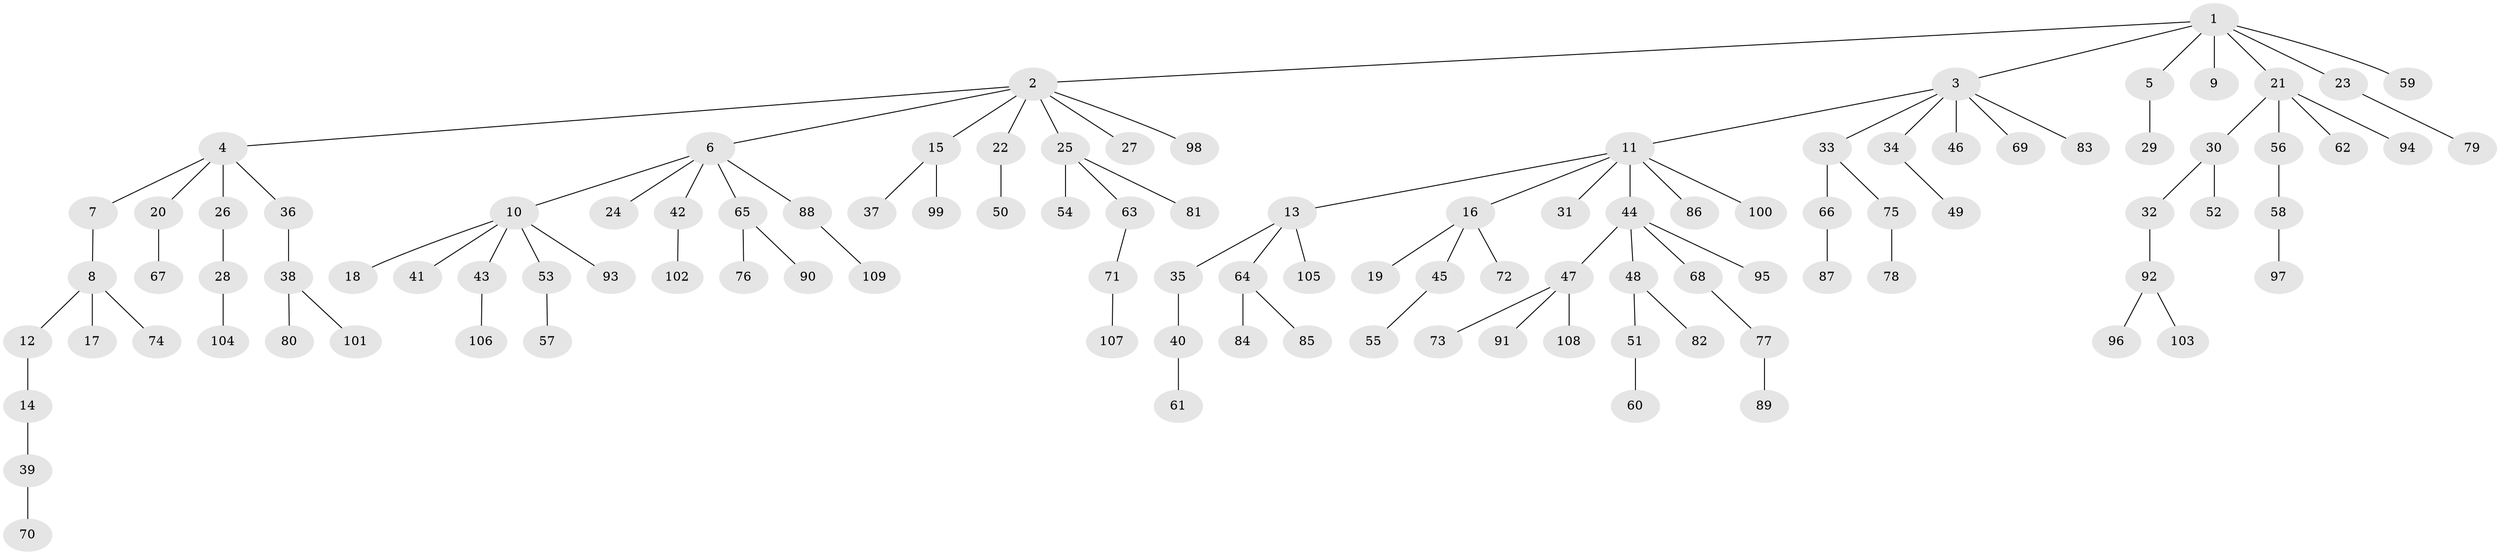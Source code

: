 // Generated by graph-tools (version 1.1) at 2025/50/03/09/25 03:50:24]
// undirected, 109 vertices, 108 edges
graph export_dot {
graph [start="1"]
  node [color=gray90,style=filled];
  1;
  2;
  3;
  4;
  5;
  6;
  7;
  8;
  9;
  10;
  11;
  12;
  13;
  14;
  15;
  16;
  17;
  18;
  19;
  20;
  21;
  22;
  23;
  24;
  25;
  26;
  27;
  28;
  29;
  30;
  31;
  32;
  33;
  34;
  35;
  36;
  37;
  38;
  39;
  40;
  41;
  42;
  43;
  44;
  45;
  46;
  47;
  48;
  49;
  50;
  51;
  52;
  53;
  54;
  55;
  56;
  57;
  58;
  59;
  60;
  61;
  62;
  63;
  64;
  65;
  66;
  67;
  68;
  69;
  70;
  71;
  72;
  73;
  74;
  75;
  76;
  77;
  78;
  79;
  80;
  81;
  82;
  83;
  84;
  85;
  86;
  87;
  88;
  89;
  90;
  91;
  92;
  93;
  94;
  95;
  96;
  97;
  98;
  99;
  100;
  101;
  102;
  103;
  104;
  105;
  106;
  107;
  108;
  109;
  1 -- 2;
  1 -- 3;
  1 -- 5;
  1 -- 9;
  1 -- 21;
  1 -- 23;
  1 -- 59;
  2 -- 4;
  2 -- 6;
  2 -- 15;
  2 -- 22;
  2 -- 25;
  2 -- 27;
  2 -- 98;
  3 -- 11;
  3 -- 33;
  3 -- 34;
  3 -- 46;
  3 -- 69;
  3 -- 83;
  4 -- 7;
  4 -- 20;
  4 -- 26;
  4 -- 36;
  5 -- 29;
  6 -- 10;
  6 -- 24;
  6 -- 42;
  6 -- 65;
  6 -- 88;
  7 -- 8;
  8 -- 12;
  8 -- 17;
  8 -- 74;
  10 -- 18;
  10 -- 41;
  10 -- 43;
  10 -- 53;
  10 -- 93;
  11 -- 13;
  11 -- 16;
  11 -- 31;
  11 -- 44;
  11 -- 86;
  11 -- 100;
  12 -- 14;
  13 -- 35;
  13 -- 64;
  13 -- 105;
  14 -- 39;
  15 -- 37;
  15 -- 99;
  16 -- 19;
  16 -- 45;
  16 -- 72;
  20 -- 67;
  21 -- 30;
  21 -- 56;
  21 -- 62;
  21 -- 94;
  22 -- 50;
  23 -- 79;
  25 -- 54;
  25 -- 63;
  25 -- 81;
  26 -- 28;
  28 -- 104;
  30 -- 32;
  30 -- 52;
  32 -- 92;
  33 -- 66;
  33 -- 75;
  34 -- 49;
  35 -- 40;
  36 -- 38;
  38 -- 80;
  38 -- 101;
  39 -- 70;
  40 -- 61;
  42 -- 102;
  43 -- 106;
  44 -- 47;
  44 -- 48;
  44 -- 68;
  44 -- 95;
  45 -- 55;
  47 -- 73;
  47 -- 91;
  47 -- 108;
  48 -- 51;
  48 -- 82;
  51 -- 60;
  53 -- 57;
  56 -- 58;
  58 -- 97;
  63 -- 71;
  64 -- 84;
  64 -- 85;
  65 -- 76;
  65 -- 90;
  66 -- 87;
  68 -- 77;
  71 -- 107;
  75 -- 78;
  77 -- 89;
  88 -- 109;
  92 -- 96;
  92 -- 103;
}
